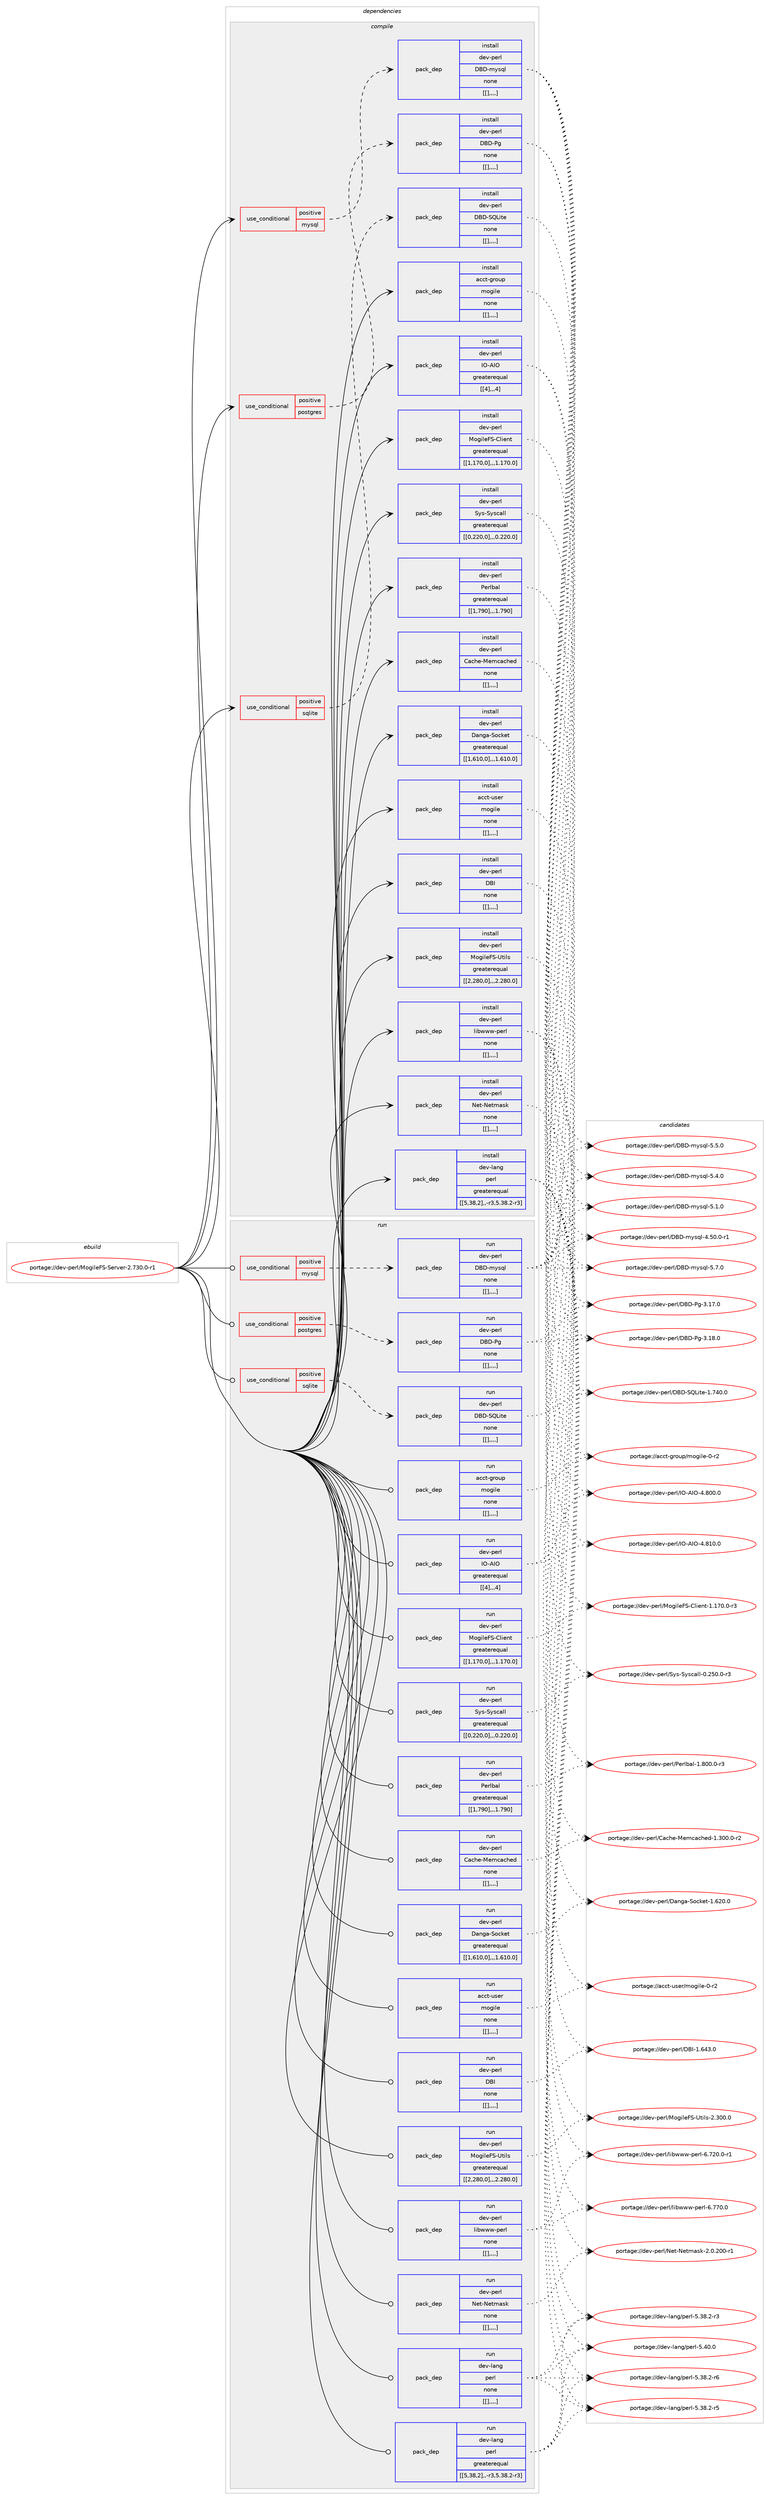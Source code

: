 digraph prolog {

# *************
# Graph options
# *************

newrank=true;
concentrate=true;
compound=true;
graph [rankdir=LR,fontname=Helvetica,fontsize=10,ranksep=1.5];#, ranksep=2.5, nodesep=0.2];
edge  [arrowhead=vee];
node  [fontname=Helvetica,fontsize=10];

# **********
# The ebuild
# **********

subgraph cluster_leftcol {
color=gray;
label=<<i>ebuild</i>>;
id [label="portage://dev-perl/MogileFS-Server-2.730.0-r1", color=red, width=4, href="../dev-perl/MogileFS-Server-2.730.0-r1.svg"];
}

# ****************
# The dependencies
# ****************

subgraph cluster_midcol {
color=gray;
label=<<i>dependencies</i>>;
subgraph cluster_compile {
fillcolor="#eeeeee";
style=filled;
label=<<i>compile</i>>;
subgraph cond30477 {
dependency134381 [label=<<TABLE BORDER="0" CELLBORDER="1" CELLSPACING="0" CELLPADDING="4"><TR><TD ROWSPAN="3" CELLPADDING="10">use_conditional</TD></TR><TR><TD>positive</TD></TR><TR><TD>mysql</TD></TR></TABLE>>, shape=none, color=red];
subgraph pack102720 {
dependency134382 [label=<<TABLE BORDER="0" CELLBORDER="1" CELLSPACING="0" CELLPADDING="4" WIDTH="220"><TR><TD ROWSPAN="6" CELLPADDING="30">pack_dep</TD></TR><TR><TD WIDTH="110">install</TD></TR><TR><TD>dev-perl</TD></TR><TR><TD>DBD-mysql</TD></TR><TR><TD>none</TD></TR><TR><TD>[[],,,,]</TD></TR></TABLE>>, shape=none, color=blue];
}
dependency134381:e -> dependency134382:w [weight=20,style="dashed",arrowhead="vee"];
}
id:e -> dependency134381:w [weight=20,style="solid",arrowhead="vee"];
subgraph cond30478 {
dependency134383 [label=<<TABLE BORDER="0" CELLBORDER="1" CELLSPACING="0" CELLPADDING="4"><TR><TD ROWSPAN="3" CELLPADDING="10">use_conditional</TD></TR><TR><TD>positive</TD></TR><TR><TD>postgres</TD></TR></TABLE>>, shape=none, color=red];
subgraph pack102721 {
dependency134384 [label=<<TABLE BORDER="0" CELLBORDER="1" CELLSPACING="0" CELLPADDING="4" WIDTH="220"><TR><TD ROWSPAN="6" CELLPADDING="30">pack_dep</TD></TR><TR><TD WIDTH="110">install</TD></TR><TR><TD>dev-perl</TD></TR><TR><TD>DBD-Pg</TD></TR><TR><TD>none</TD></TR><TR><TD>[[],,,,]</TD></TR></TABLE>>, shape=none, color=blue];
}
dependency134383:e -> dependency134384:w [weight=20,style="dashed",arrowhead="vee"];
}
id:e -> dependency134383:w [weight=20,style="solid",arrowhead="vee"];
subgraph cond30479 {
dependency134385 [label=<<TABLE BORDER="0" CELLBORDER="1" CELLSPACING="0" CELLPADDING="4"><TR><TD ROWSPAN="3" CELLPADDING="10">use_conditional</TD></TR><TR><TD>positive</TD></TR><TR><TD>sqlite</TD></TR></TABLE>>, shape=none, color=red];
subgraph pack102722 {
dependency134386 [label=<<TABLE BORDER="0" CELLBORDER="1" CELLSPACING="0" CELLPADDING="4" WIDTH="220"><TR><TD ROWSPAN="6" CELLPADDING="30">pack_dep</TD></TR><TR><TD WIDTH="110">install</TD></TR><TR><TD>dev-perl</TD></TR><TR><TD>DBD-SQLite</TD></TR><TR><TD>none</TD></TR><TR><TD>[[],,,,]</TD></TR></TABLE>>, shape=none, color=blue];
}
dependency134385:e -> dependency134386:w [weight=20,style="dashed",arrowhead="vee"];
}
id:e -> dependency134385:w [weight=20,style="solid",arrowhead="vee"];
subgraph pack102723 {
dependency134387 [label=<<TABLE BORDER="0" CELLBORDER="1" CELLSPACING="0" CELLPADDING="4" WIDTH="220"><TR><TD ROWSPAN="6" CELLPADDING="30">pack_dep</TD></TR><TR><TD WIDTH="110">install</TD></TR><TR><TD>acct-group</TD></TR><TR><TD>mogile</TD></TR><TR><TD>none</TD></TR><TR><TD>[[],,,,]</TD></TR></TABLE>>, shape=none, color=blue];
}
id:e -> dependency134387:w [weight=20,style="solid",arrowhead="vee"];
subgraph pack102724 {
dependency134388 [label=<<TABLE BORDER="0" CELLBORDER="1" CELLSPACING="0" CELLPADDING="4" WIDTH="220"><TR><TD ROWSPAN="6" CELLPADDING="30">pack_dep</TD></TR><TR><TD WIDTH="110">install</TD></TR><TR><TD>acct-user</TD></TR><TR><TD>mogile</TD></TR><TR><TD>none</TD></TR><TR><TD>[[],,,,]</TD></TR></TABLE>>, shape=none, color=blue];
}
id:e -> dependency134388:w [weight=20,style="solid",arrowhead="vee"];
subgraph pack102725 {
dependency134389 [label=<<TABLE BORDER="0" CELLBORDER="1" CELLSPACING="0" CELLPADDING="4" WIDTH="220"><TR><TD ROWSPAN="6" CELLPADDING="30">pack_dep</TD></TR><TR><TD WIDTH="110">install</TD></TR><TR><TD>dev-lang</TD></TR><TR><TD>perl</TD></TR><TR><TD>greaterequal</TD></TR><TR><TD>[[5,38,2],,-r3,5.38.2-r3]</TD></TR></TABLE>>, shape=none, color=blue];
}
id:e -> dependency134389:w [weight=20,style="solid",arrowhead="vee"];
subgraph pack102726 {
dependency134390 [label=<<TABLE BORDER="0" CELLBORDER="1" CELLSPACING="0" CELLPADDING="4" WIDTH="220"><TR><TD ROWSPAN="6" CELLPADDING="30">pack_dep</TD></TR><TR><TD WIDTH="110">install</TD></TR><TR><TD>dev-perl</TD></TR><TR><TD>Cache-Memcached</TD></TR><TR><TD>none</TD></TR><TR><TD>[[],,,,]</TD></TR></TABLE>>, shape=none, color=blue];
}
id:e -> dependency134390:w [weight=20,style="solid",arrowhead="vee"];
subgraph pack102727 {
dependency134391 [label=<<TABLE BORDER="0" CELLBORDER="1" CELLSPACING="0" CELLPADDING="4" WIDTH="220"><TR><TD ROWSPAN="6" CELLPADDING="30">pack_dep</TD></TR><TR><TD WIDTH="110">install</TD></TR><TR><TD>dev-perl</TD></TR><TR><TD>DBI</TD></TR><TR><TD>none</TD></TR><TR><TD>[[],,,,]</TD></TR></TABLE>>, shape=none, color=blue];
}
id:e -> dependency134391:w [weight=20,style="solid",arrowhead="vee"];
subgraph pack102728 {
dependency134392 [label=<<TABLE BORDER="0" CELLBORDER="1" CELLSPACING="0" CELLPADDING="4" WIDTH="220"><TR><TD ROWSPAN="6" CELLPADDING="30">pack_dep</TD></TR><TR><TD WIDTH="110">install</TD></TR><TR><TD>dev-perl</TD></TR><TR><TD>Danga-Socket</TD></TR><TR><TD>greaterequal</TD></TR><TR><TD>[[1,610,0],,,1.610.0]</TD></TR></TABLE>>, shape=none, color=blue];
}
id:e -> dependency134392:w [weight=20,style="solid",arrowhead="vee"];
subgraph pack102729 {
dependency134393 [label=<<TABLE BORDER="0" CELLBORDER="1" CELLSPACING="0" CELLPADDING="4" WIDTH="220"><TR><TD ROWSPAN="6" CELLPADDING="30">pack_dep</TD></TR><TR><TD WIDTH="110">install</TD></TR><TR><TD>dev-perl</TD></TR><TR><TD>IO-AIO</TD></TR><TR><TD>greaterequal</TD></TR><TR><TD>[[4],,,4]</TD></TR></TABLE>>, shape=none, color=blue];
}
id:e -> dependency134393:w [weight=20,style="solid",arrowhead="vee"];
subgraph pack102730 {
dependency134394 [label=<<TABLE BORDER="0" CELLBORDER="1" CELLSPACING="0" CELLPADDING="4" WIDTH="220"><TR><TD ROWSPAN="6" CELLPADDING="30">pack_dep</TD></TR><TR><TD WIDTH="110">install</TD></TR><TR><TD>dev-perl</TD></TR><TR><TD>MogileFS-Client</TD></TR><TR><TD>greaterequal</TD></TR><TR><TD>[[1,170,0],,,1.170.0]</TD></TR></TABLE>>, shape=none, color=blue];
}
id:e -> dependency134394:w [weight=20,style="solid",arrowhead="vee"];
subgraph pack102731 {
dependency134395 [label=<<TABLE BORDER="0" CELLBORDER="1" CELLSPACING="0" CELLPADDING="4" WIDTH="220"><TR><TD ROWSPAN="6" CELLPADDING="30">pack_dep</TD></TR><TR><TD WIDTH="110">install</TD></TR><TR><TD>dev-perl</TD></TR><TR><TD>MogileFS-Utils</TD></TR><TR><TD>greaterequal</TD></TR><TR><TD>[[2,280,0],,,2.280.0]</TD></TR></TABLE>>, shape=none, color=blue];
}
id:e -> dependency134395:w [weight=20,style="solid",arrowhead="vee"];
subgraph pack102732 {
dependency134396 [label=<<TABLE BORDER="0" CELLBORDER="1" CELLSPACING="0" CELLPADDING="4" WIDTH="220"><TR><TD ROWSPAN="6" CELLPADDING="30">pack_dep</TD></TR><TR><TD WIDTH="110">install</TD></TR><TR><TD>dev-perl</TD></TR><TR><TD>Net-Netmask</TD></TR><TR><TD>none</TD></TR><TR><TD>[[],,,,]</TD></TR></TABLE>>, shape=none, color=blue];
}
id:e -> dependency134396:w [weight=20,style="solid",arrowhead="vee"];
subgraph pack102733 {
dependency134397 [label=<<TABLE BORDER="0" CELLBORDER="1" CELLSPACING="0" CELLPADDING="4" WIDTH="220"><TR><TD ROWSPAN="6" CELLPADDING="30">pack_dep</TD></TR><TR><TD WIDTH="110">install</TD></TR><TR><TD>dev-perl</TD></TR><TR><TD>Perlbal</TD></TR><TR><TD>greaterequal</TD></TR><TR><TD>[[1,790],,,1.790]</TD></TR></TABLE>>, shape=none, color=blue];
}
id:e -> dependency134397:w [weight=20,style="solid",arrowhead="vee"];
subgraph pack102734 {
dependency134398 [label=<<TABLE BORDER="0" CELLBORDER="1" CELLSPACING="0" CELLPADDING="4" WIDTH="220"><TR><TD ROWSPAN="6" CELLPADDING="30">pack_dep</TD></TR><TR><TD WIDTH="110">install</TD></TR><TR><TD>dev-perl</TD></TR><TR><TD>Sys-Syscall</TD></TR><TR><TD>greaterequal</TD></TR><TR><TD>[[0,220,0],,,0.220.0]</TD></TR></TABLE>>, shape=none, color=blue];
}
id:e -> dependency134398:w [weight=20,style="solid",arrowhead="vee"];
subgraph pack102735 {
dependency134399 [label=<<TABLE BORDER="0" CELLBORDER="1" CELLSPACING="0" CELLPADDING="4" WIDTH="220"><TR><TD ROWSPAN="6" CELLPADDING="30">pack_dep</TD></TR><TR><TD WIDTH="110">install</TD></TR><TR><TD>dev-perl</TD></TR><TR><TD>libwww-perl</TD></TR><TR><TD>none</TD></TR><TR><TD>[[],,,,]</TD></TR></TABLE>>, shape=none, color=blue];
}
id:e -> dependency134399:w [weight=20,style="solid",arrowhead="vee"];
}
subgraph cluster_compileandrun {
fillcolor="#eeeeee";
style=filled;
label=<<i>compile and run</i>>;
}
subgraph cluster_run {
fillcolor="#eeeeee";
style=filled;
label=<<i>run</i>>;
subgraph cond30480 {
dependency134400 [label=<<TABLE BORDER="0" CELLBORDER="1" CELLSPACING="0" CELLPADDING="4"><TR><TD ROWSPAN="3" CELLPADDING="10">use_conditional</TD></TR><TR><TD>positive</TD></TR><TR><TD>mysql</TD></TR></TABLE>>, shape=none, color=red];
subgraph pack102736 {
dependency134401 [label=<<TABLE BORDER="0" CELLBORDER="1" CELLSPACING="0" CELLPADDING="4" WIDTH="220"><TR><TD ROWSPAN="6" CELLPADDING="30">pack_dep</TD></TR><TR><TD WIDTH="110">run</TD></TR><TR><TD>dev-perl</TD></TR><TR><TD>DBD-mysql</TD></TR><TR><TD>none</TD></TR><TR><TD>[[],,,,]</TD></TR></TABLE>>, shape=none, color=blue];
}
dependency134400:e -> dependency134401:w [weight=20,style="dashed",arrowhead="vee"];
}
id:e -> dependency134400:w [weight=20,style="solid",arrowhead="odot"];
subgraph cond30481 {
dependency134402 [label=<<TABLE BORDER="0" CELLBORDER="1" CELLSPACING="0" CELLPADDING="4"><TR><TD ROWSPAN="3" CELLPADDING="10">use_conditional</TD></TR><TR><TD>positive</TD></TR><TR><TD>postgres</TD></TR></TABLE>>, shape=none, color=red];
subgraph pack102737 {
dependency134403 [label=<<TABLE BORDER="0" CELLBORDER="1" CELLSPACING="0" CELLPADDING="4" WIDTH="220"><TR><TD ROWSPAN="6" CELLPADDING="30">pack_dep</TD></TR><TR><TD WIDTH="110">run</TD></TR><TR><TD>dev-perl</TD></TR><TR><TD>DBD-Pg</TD></TR><TR><TD>none</TD></TR><TR><TD>[[],,,,]</TD></TR></TABLE>>, shape=none, color=blue];
}
dependency134402:e -> dependency134403:w [weight=20,style="dashed",arrowhead="vee"];
}
id:e -> dependency134402:w [weight=20,style="solid",arrowhead="odot"];
subgraph cond30482 {
dependency134404 [label=<<TABLE BORDER="0" CELLBORDER="1" CELLSPACING="0" CELLPADDING="4"><TR><TD ROWSPAN="3" CELLPADDING="10">use_conditional</TD></TR><TR><TD>positive</TD></TR><TR><TD>sqlite</TD></TR></TABLE>>, shape=none, color=red];
subgraph pack102738 {
dependency134405 [label=<<TABLE BORDER="0" CELLBORDER="1" CELLSPACING="0" CELLPADDING="4" WIDTH="220"><TR><TD ROWSPAN="6" CELLPADDING="30">pack_dep</TD></TR><TR><TD WIDTH="110">run</TD></TR><TR><TD>dev-perl</TD></TR><TR><TD>DBD-SQLite</TD></TR><TR><TD>none</TD></TR><TR><TD>[[],,,,]</TD></TR></TABLE>>, shape=none, color=blue];
}
dependency134404:e -> dependency134405:w [weight=20,style="dashed",arrowhead="vee"];
}
id:e -> dependency134404:w [weight=20,style="solid",arrowhead="odot"];
subgraph pack102739 {
dependency134406 [label=<<TABLE BORDER="0" CELLBORDER="1" CELLSPACING="0" CELLPADDING="4" WIDTH="220"><TR><TD ROWSPAN="6" CELLPADDING="30">pack_dep</TD></TR><TR><TD WIDTH="110">run</TD></TR><TR><TD>acct-group</TD></TR><TR><TD>mogile</TD></TR><TR><TD>none</TD></TR><TR><TD>[[],,,,]</TD></TR></TABLE>>, shape=none, color=blue];
}
id:e -> dependency134406:w [weight=20,style="solid",arrowhead="odot"];
subgraph pack102740 {
dependency134407 [label=<<TABLE BORDER="0" CELLBORDER="1" CELLSPACING="0" CELLPADDING="4" WIDTH="220"><TR><TD ROWSPAN="6" CELLPADDING="30">pack_dep</TD></TR><TR><TD WIDTH="110">run</TD></TR><TR><TD>acct-user</TD></TR><TR><TD>mogile</TD></TR><TR><TD>none</TD></TR><TR><TD>[[],,,,]</TD></TR></TABLE>>, shape=none, color=blue];
}
id:e -> dependency134407:w [weight=20,style="solid",arrowhead="odot"];
subgraph pack102741 {
dependency134408 [label=<<TABLE BORDER="0" CELLBORDER="1" CELLSPACING="0" CELLPADDING="4" WIDTH="220"><TR><TD ROWSPAN="6" CELLPADDING="30">pack_dep</TD></TR><TR><TD WIDTH="110">run</TD></TR><TR><TD>dev-lang</TD></TR><TR><TD>perl</TD></TR><TR><TD>greaterequal</TD></TR><TR><TD>[[5,38,2],,-r3,5.38.2-r3]</TD></TR></TABLE>>, shape=none, color=blue];
}
id:e -> dependency134408:w [weight=20,style="solid",arrowhead="odot"];
subgraph pack102742 {
dependency134409 [label=<<TABLE BORDER="0" CELLBORDER="1" CELLSPACING="0" CELLPADDING="4" WIDTH="220"><TR><TD ROWSPAN="6" CELLPADDING="30">pack_dep</TD></TR><TR><TD WIDTH="110">run</TD></TR><TR><TD>dev-lang</TD></TR><TR><TD>perl</TD></TR><TR><TD>none</TD></TR><TR><TD>[[],,,,]</TD></TR></TABLE>>, shape=none, color=blue];
}
id:e -> dependency134409:w [weight=20,style="solid",arrowhead="odot"];
subgraph pack102743 {
dependency134410 [label=<<TABLE BORDER="0" CELLBORDER="1" CELLSPACING="0" CELLPADDING="4" WIDTH="220"><TR><TD ROWSPAN="6" CELLPADDING="30">pack_dep</TD></TR><TR><TD WIDTH="110">run</TD></TR><TR><TD>dev-perl</TD></TR><TR><TD>Cache-Memcached</TD></TR><TR><TD>none</TD></TR><TR><TD>[[],,,,]</TD></TR></TABLE>>, shape=none, color=blue];
}
id:e -> dependency134410:w [weight=20,style="solid",arrowhead="odot"];
subgraph pack102744 {
dependency134411 [label=<<TABLE BORDER="0" CELLBORDER="1" CELLSPACING="0" CELLPADDING="4" WIDTH="220"><TR><TD ROWSPAN="6" CELLPADDING="30">pack_dep</TD></TR><TR><TD WIDTH="110">run</TD></TR><TR><TD>dev-perl</TD></TR><TR><TD>DBI</TD></TR><TR><TD>none</TD></TR><TR><TD>[[],,,,]</TD></TR></TABLE>>, shape=none, color=blue];
}
id:e -> dependency134411:w [weight=20,style="solid",arrowhead="odot"];
subgraph pack102745 {
dependency134412 [label=<<TABLE BORDER="0" CELLBORDER="1" CELLSPACING="0" CELLPADDING="4" WIDTH="220"><TR><TD ROWSPAN="6" CELLPADDING="30">pack_dep</TD></TR><TR><TD WIDTH="110">run</TD></TR><TR><TD>dev-perl</TD></TR><TR><TD>Danga-Socket</TD></TR><TR><TD>greaterequal</TD></TR><TR><TD>[[1,610,0],,,1.610.0]</TD></TR></TABLE>>, shape=none, color=blue];
}
id:e -> dependency134412:w [weight=20,style="solid",arrowhead="odot"];
subgraph pack102746 {
dependency134413 [label=<<TABLE BORDER="0" CELLBORDER="1" CELLSPACING="0" CELLPADDING="4" WIDTH="220"><TR><TD ROWSPAN="6" CELLPADDING="30">pack_dep</TD></TR><TR><TD WIDTH="110">run</TD></TR><TR><TD>dev-perl</TD></TR><TR><TD>IO-AIO</TD></TR><TR><TD>greaterequal</TD></TR><TR><TD>[[4],,,4]</TD></TR></TABLE>>, shape=none, color=blue];
}
id:e -> dependency134413:w [weight=20,style="solid",arrowhead="odot"];
subgraph pack102747 {
dependency134414 [label=<<TABLE BORDER="0" CELLBORDER="1" CELLSPACING="0" CELLPADDING="4" WIDTH="220"><TR><TD ROWSPAN="6" CELLPADDING="30">pack_dep</TD></TR><TR><TD WIDTH="110">run</TD></TR><TR><TD>dev-perl</TD></TR><TR><TD>MogileFS-Client</TD></TR><TR><TD>greaterequal</TD></TR><TR><TD>[[1,170,0],,,1.170.0]</TD></TR></TABLE>>, shape=none, color=blue];
}
id:e -> dependency134414:w [weight=20,style="solid",arrowhead="odot"];
subgraph pack102748 {
dependency134415 [label=<<TABLE BORDER="0" CELLBORDER="1" CELLSPACING="0" CELLPADDING="4" WIDTH="220"><TR><TD ROWSPAN="6" CELLPADDING="30">pack_dep</TD></TR><TR><TD WIDTH="110">run</TD></TR><TR><TD>dev-perl</TD></TR><TR><TD>MogileFS-Utils</TD></TR><TR><TD>greaterequal</TD></TR><TR><TD>[[2,280,0],,,2.280.0]</TD></TR></TABLE>>, shape=none, color=blue];
}
id:e -> dependency134415:w [weight=20,style="solid",arrowhead="odot"];
subgraph pack102749 {
dependency134416 [label=<<TABLE BORDER="0" CELLBORDER="1" CELLSPACING="0" CELLPADDING="4" WIDTH="220"><TR><TD ROWSPAN="6" CELLPADDING="30">pack_dep</TD></TR><TR><TD WIDTH="110">run</TD></TR><TR><TD>dev-perl</TD></TR><TR><TD>Net-Netmask</TD></TR><TR><TD>none</TD></TR><TR><TD>[[],,,,]</TD></TR></TABLE>>, shape=none, color=blue];
}
id:e -> dependency134416:w [weight=20,style="solid",arrowhead="odot"];
subgraph pack102750 {
dependency134417 [label=<<TABLE BORDER="0" CELLBORDER="1" CELLSPACING="0" CELLPADDING="4" WIDTH="220"><TR><TD ROWSPAN="6" CELLPADDING="30">pack_dep</TD></TR><TR><TD WIDTH="110">run</TD></TR><TR><TD>dev-perl</TD></TR><TR><TD>Perlbal</TD></TR><TR><TD>greaterequal</TD></TR><TR><TD>[[1,790],,,1.790]</TD></TR></TABLE>>, shape=none, color=blue];
}
id:e -> dependency134417:w [weight=20,style="solid",arrowhead="odot"];
subgraph pack102751 {
dependency134418 [label=<<TABLE BORDER="0" CELLBORDER="1" CELLSPACING="0" CELLPADDING="4" WIDTH="220"><TR><TD ROWSPAN="6" CELLPADDING="30">pack_dep</TD></TR><TR><TD WIDTH="110">run</TD></TR><TR><TD>dev-perl</TD></TR><TR><TD>Sys-Syscall</TD></TR><TR><TD>greaterequal</TD></TR><TR><TD>[[0,220,0],,,0.220.0]</TD></TR></TABLE>>, shape=none, color=blue];
}
id:e -> dependency134418:w [weight=20,style="solid",arrowhead="odot"];
subgraph pack102752 {
dependency134419 [label=<<TABLE BORDER="0" CELLBORDER="1" CELLSPACING="0" CELLPADDING="4" WIDTH="220"><TR><TD ROWSPAN="6" CELLPADDING="30">pack_dep</TD></TR><TR><TD WIDTH="110">run</TD></TR><TR><TD>dev-perl</TD></TR><TR><TD>libwww-perl</TD></TR><TR><TD>none</TD></TR><TR><TD>[[],,,,]</TD></TR></TABLE>>, shape=none, color=blue];
}
id:e -> dependency134419:w [weight=20,style="solid",arrowhead="odot"];
}
}

# **************
# The candidates
# **************

subgraph cluster_choices {
rank=same;
color=gray;
label=<<i>candidates</i>>;

subgraph choice102720 {
color=black;
nodesep=1;
choice100101118451121011141084768666845109121115113108455346554648 [label="portage://dev-perl/DBD-mysql-5.7.0", color=red, width=4,href="../dev-perl/DBD-mysql-5.7.0.svg"];
choice100101118451121011141084768666845109121115113108455346534648 [label="portage://dev-perl/DBD-mysql-5.5.0", color=red, width=4,href="../dev-perl/DBD-mysql-5.5.0.svg"];
choice100101118451121011141084768666845109121115113108455346524648 [label="portage://dev-perl/DBD-mysql-5.4.0", color=red, width=4,href="../dev-perl/DBD-mysql-5.4.0.svg"];
choice100101118451121011141084768666845109121115113108455346494648 [label="portage://dev-perl/DBD-mysql-5.1.0", color=red, width=4,href="../dev-perl/DBD-mysql-5.1.0.svg"];
choice100101118451121011141084768666845109121115113108455246534846484511449 [label="portage://dev-perl/DBD-mysql-4.50.0-r1", color=red, width=4,href="../dev-perl/DBD-mysql-4.50.0-r1.svg"];
dependency134382:e -> choice100101118451121011141084768666845109121115113108455346554648:w [style=dotted,weight="100"];
dependency134382:e -> choice100101118451121011141084768666845109121115113108455346534648:w [style=dotted,weight="100"];
dependency134382:e -> choice100101118451121011141084768666845109121115113108455346524648:w [style=dotted,weight="100"];
dependency134382:e -> choice100101118451121011141084768666845109121115113108455346494648:w [style=dotted,weight="100"];
dependency134382:e -> choice100101118451121011141084768666845109121115113108455246534846484511449:w [style=dotted,weight="100"];
}
subgraph choice102721 {
color=black;
nodesep=1;
choice1001011184511210111410847686668458010345514649564648 [label="portage://dev-perl/DBD-Pg-3.18.0", color=red, width=4,href="../dev-perl/DBD-Pg-3.18.0.svg"];
choice1001011184511210111410847686668458010345514649554648 [label="portage://dev-perl/DBD-Pg-3.17.0", color=red, width=4,href="../dev-perl/DBD-Pg-3.17.0.svg"];
dependency134384:e -> choice1001011184511210111410847686668458010345514649564648:w [style=dotted,weight="100"];
dependency134384:e -> choice1001011184511210111410847686668458010345514649554648:w [style=dotted,weight="100"];
}
subgraph choice102722 {
color=black;
nodesep=1;
choice1001011184511210111410847686668458381761051161014549465552484648 [label="portage://dev-perl/DBD-SQLite-1.740.0", color=red, width=4,href="../dev-perl/DBD-SQLite-1.740.0.svg"];
dependency134386:e -> choice1001011184511210111410847686668458381761051161014549465552484648:w [style=dotted,weight="100"];
}
subgraph choice102723 {
color=black;
nodesep=1;
choice979999116451031141111171124710911110310510810145484511450 [label="portage://acct-group/mogile-0-r2", color=red, width=4,href="../acct-group/mogile-0-r2.svg"];
dependency134387:e -> choice979999116451031141111171124710911110310510810145484511450:w [style=dotted,weight="100"];
}
subgraph choice102724 {
color=black;
nodesep=1;
choice979999116451171151011144710911110310510810145484511450 [label="portage://acct-user/mogile-0-r2", color=red, width=4,href="../acct-user/mogile-0-r2.svg"];
dependency134388:e -> choice979999116451171151011144710911110310510810145484511450:w [style=dotted,weight="100"];
}
subgraph choice102725 {
color=black;
nodesep=1;
choice10010111845108971101034711210111410845534652484648 [label="portage://dev-lang/perl-5.40.0", color=red, width=4,href="../dev-lang/perl-5.40.0.svg"];
choice100101118451089711010347112101114108455346515646504511454 [label="portage://dev-lang/perl-5.38.2-r6", color=red, width=4,href="../dev-lang/perl-5.38.2-r6.svg"];
choice100101118451089711010347112101114108455346515646504511453 [label="portage://dev-lang/perl-5.38.2-r5", color=red, width=4,href="../dev-lang/perl-5.38.2-r5.svg"];
choice100101118451089711010347112101114108455346515646504511451 [label="portage://dev-lang/perl-5.38.2-r3", color=red, width=4,href="../dev-lang/perl-5.38.2-r3.svg"];
dependency134389:e -> choice10010111845108971101034711210111410845534652484648:w [style=dotted,weight="100"];
dependency134389:e -> choice100101118451089711010347112101114108455346515646504511454:w [style=dotted,weight="100"];
dependency134389:e -> choice100101118451089711010347112101114108455346515646504511453:w [style=dotted,weight="100"];
dependency134389:e -> choice100101118451089711010347112101114108455346515646504511451:w [style=dotted,weight="100"];
}
subgraph choice102726 {
color=black;
nodesep=1;
choice1001011184511210111410847679799104101457710110999979910410110045494651484846484511450 [label="portage://dev-perl/Cache-Memcached-1.300.0-r2", color=red, width=4,href="../dev-perl/Cache-Memcached-1.300.0-r2.svg"];
dependency134390:e -> choice1001011184511210111410847679799104101457710110999979910410110045494651484846484511450:w [style=dotted,weight="100"];
}
subgraph choice102727 {
color=black;
nodesep=1;
choice10010111845112101114108476866734549465452514648 [label="portage://dev-perl/DBI-1.643.0", color=red, width=4,href="../dev-perl/DBI-1.643.0.svg"];
dependency134391:e -> choice10010111845112101114108476866734549465452514648:w [style=dotted,weight="100"];
}
subgraph choice102728 {
color=black;
nodesep=1;
choice10010111845112101114108476897110103974583111991071011164549465450484648 [label="portage://dev-perl/Danga-Socket-1.620.0", color=red, width=4,href="../dev-perl/Danga-Socket-1.620.0.svg"];
dependency134392:e -> choice10010111845112101114108476897110103974583111991071011164549465450484648:w [style=dotted,weight="100"];
}
subgraph choice102729 {
color=black;
nodesep=1;
choice10010111845112101114108477379456573794552465649484648 [label="portage://dev-perl/IO-AIO-4.810.0", color=red, width=4,href="../dev-perl/IO-AIO-4.810.0.svg"];
choice10010111845112101114108477379456573794552465648484648 [label="portage://dev-perl/IO-AIO-4.800.0", color=red, width=4,href="../dev-perl/IO-AIO-4.800.0.svg"];
dependency134393:e -> choice10010111845112101114108477379456573794552465649484648:w [style=dotted,weight="100"];
dependency134393:e -> choice10010111845112101114108477379456573794552465648484648:w [style=dotted,weight="100"];
}
subgraph choice102730 {
color=black;
nodesep=1;
choice1001011184511210111410847771111031051081017083456710810510111011645494649554846484511451 [label="portage://dev-perl/MogileFS-Client-1.170.0-r3", color=red, width=4,href="../dev-perl/MogileFS-Client-1.170.0-r3.svg"];
dependency134394:e -> choice1001011184511210111410847771111031051081017083456710810510111011645494649554846484511451:w [style=dotted,weight="100"];
}
subgraph choice102731 {
color=black;
nodesep=1;
choice100101118451121011141084777111103105108101708345851161051081154550465148484648 [label="portage://dev-perl/MogileFS-Utils-2.300.0", color=red, width=4,href="../dev-perl/MogileFS-Utils-2.300.0.svg"];
dependency134395:e -> choice100101118451121011141084777111103105108101708345851161051081154550465148484648:w [style=dotted,weight="100"];
}
subgraph choice102732 {
color=black;
nodesep=1;
choice10010111845112101114108477810111645781011161099711510745504648465048484511449 [label="portage://dev-perl/Net-Netmask-2.0.200-r1", color=red, width=4,href="../dev-perl/Net-Netmask-2.0.200-r1.svg"];
dependency134396:e -> choice10010111845112101114108477810111645781011161099711510745504648465048484511449:w [style=dotted,weight="100"];
}
subgraph choice102733 {
color=black;
nodesep=1;
choice100101118451121011141084780101114108989710845494656484846484511451 [label="portage://dev-perl/Perlbal-1.800.0-r3", color=red, width=4,href="../dev-perl/Perlbal-1.800.0-r3.svg"];
dependency134397:e -> choice100101118451121011141084780101114108989710845494656484846484511451:w [style=dotted,weight="100"];
}
subgraph choice102734 {
color=black;
nodesep=1;
choice1001011184511210111410847831211154583121115999710810845484650534846484511451 [label="portage://dev-perl/Sys-Syscall-0.250.0-r3", color=red, width=4,href="../dev-perl/Sys-Syscall-0.250.0-r3.svg"];
dependency134398:e -> choice1001011184511210111410847831211154583121115999710810845484650534846484511451:w [style=dotted,weight="100"];
}
subgraph choice102735 {
color=black;
nodesep=1;
choice100101118451121011141084710810598119119119451121011141084554465555484648 [label="portage://dev-perl/libwww-perl-6.770.0", color=red, width=4,href="../dev-perl/libwww-perl-6.770.0.svg"];
choice1001011184511210111410847108105981191191194511210111410845544655504846484511449 [label="portage://dev-perl/libwww-perl-6.720.0-r1", color=red, width=4,href="../dev-perl/libwww-perl-6.720.0-r1.svg"];
dependency134399:e -> choice100101118451121011141084710810598119119119451121011141084554465555484648:w [style=dotted,weight="100"];
dependency134399:e -> choice1001011184511210111410847108105981191191194511210111410845544655504846484511449:w [style=dotted,weight="100"];
}
subgraph choice102736 {
color=black;
nodesep=1;
choice100101118451121011141084768666845109121115113108455346554648 [label="portage://dev-perl/DBD-mysql-5.7.0", color=red, width=4,href="../dev-perl/DBD-mysql-5.7.0.svg"];
choice100101118451121011141084768666845109121115113108455346534648 [label="portage://dev-perl/DBD-mysql-5.5.0", color=red, width=4,href="../dev-perl/DBD-mysql-5.5.0.svg"];
choice100101118451121011141084768666845109121115113108455346524648 [label="portage://dev-perl/DBD-mysql-5.4.0", color=red, width=4,href="../dev-perl/DBD-mysql-5.4.0.svg"];
choice100101118451121011141084768666845109121115113108455346494648 [label="portage://dev-perl/DBD-mysql-5.1.0", color=red, width=4,href="../dev-perl/DBD-mysql-5.1.0.svg"];
choice100101118451121011141084768666845109121115113108455246534846484511449 [label="portage://dev-perl/DBD-mysql-4.50.0-r1", color=red, width=4,href="../dev-perl/DBD-mysql-4.50.0-r1.svg"];
dependency134401:e -> choice100101118451121011141084768666845109121115113108455346554648:w [style=dotted,weight="100"];
dependency134401:e -> choice100101118451121011141084768666845109121115113108455346534648:w [style=dotted,weight="100"];
dependency134401:e -> choice100101118451121011141084768666845109121115113108455346524648:w [style=dotted,weight="100"];
dependency134401:e -> choice100101118451121011141084768666845109121115113108455346494648:w [style=dotted,weight="100"];
dependency134401:e -> choice100101118451121011141084768666845109121115113108455246534846484511449:w [style=dotted,weight="100"];
}
subgraph choice102737 {
color=black;
nodesep=1;
choice1001011184511210111410847686668458010345514649564648 [label="portage://dev-perl/DBD-Pg-3.18.0", color=red, width=4,href="../dev-perl/DBD-Pg-3.18.0.svg"];
choice1001011184511210111410847686668458010345514649554648 [label="portage://dev-perl/DBD-Pg-3.17.0", color=red, width=4,href="../dev-perl/DBD-Pg-3.17.0.svg"];
dependency134403:e -> choice1001011184511210111410847686668458010345514649564648:w [style=dotted,weight="100"];
dependency134403:e -> choice1001011184511210111410847686668458010345514649554648:w [style=dotted,weight="100"];
}
subgraph choice102738 {
color=black;
nodesep=1;
choice1001011184511210111410847686668458381761051161014549465552484648 [label="portage://dev-perl/DBD-SQLite-1.740.0", color=red, width=4,href="../dev-perl/DBD-SQLite-1.740.0.svg"];
dependency134405:e -> choice1001011184511210111410847686668458381761051161014549465552484648:w [style=dotted,weight="100"];
}
subgraph choice102739 {
color=black;
nodesep=1;
choice979999116451031141111171124710911110310510810145484511450 [label="portage://acct-group/mogile-0-r2", color=red, width=4,href="../acct-group/mogile-0-r2.svg"];
dependency134406:e -> choice979999116451031141111171124710911110310510810145484511450:w [style=dotted,weight="100"];
}
subgraph choice102740 {
color=black;
nodesep=1;
choice979999116451171151011144710911110310510810145484511450 [label="portage://acct-user/mogile-0-r2", color=red, width=4,href="../acct-user/mogile-0-r2.svg"];
dependency134407:e -> choice979999116451171151011144710911110310510810145484511450:w [style=dotted,weight="100"];
}
subgraph choice102741 {
color=black;
nodesep=1;
choice10010111845108971101034711210111410845534652484648 [label="portage://dev-lang/perl-5.40.0", color=red, width=4,href="../dev-lang/perl-5.40.0.svg"];
choice100101118451089711010347112101114108455346515646504511454 [label="portage://dev-lang/perl-5.38.2-r6", color=red, width=4,href="../dev-lang/perl-5.38.2-r6.svg"];
choice100101118451089711010347112101114108455346515646504511453 [label="portage://dev-lang/perl-5.38.2-r5", color=red, width=4,href="../dev-lang/perl-5.38.2-r5.svg"];
choice100101118451089711010347112101114108455346515646504511451 [label="portage://dev-lang/perl-5.38.2-r3", color=red, width=4,href="../dev-lang/perl-5.38.2-r3.svg"];
dependency134408:e -> choice10010111845108971101034711210111410845534652484648:w [style=dotted,weight="100"];
dependency134408:e -> choice100101118451089711010347112101114108455346515646504511454:w [style=dotted,weight="100"];
dependency134408:e -> choice100101118451089711010347112101114108455346515646504511453:w [style=dotted,weight="100"];
dependency134408:e -> choice100101118451089711010347112101114108455346515646504511451:w [style=dotted,weight="100"];
}
subgraph choice102742 {
color=black;
nodesep=1;
choice10010111845108971101034711210111410845534652484648 [label="portage://dev-lang/perl-5.40.0", color=red, width=4,href="../dev-lang/perl-5.40.0.svg"];
choice100101118451089711010347112101114108455346515646504511454 [label="portage://dev-lang/perl-5.38.2-r6", color=red, width=4,href="../dev-lang/perl-5.38.2-r6.svg"];
choice100101118451089711010347112101114108455346515646504511453 [label="portage://dev-lang/perl-5.38.2-r5", color=red, width=4,href="../dev-lang/perl-5.38.2-r5.svg"];
choice100101118451089711010347112101114108455346515646504511451 [label="portage://dev-lang/perl-5.38.2-r3", color=red, width=4,href="../dev-lang/perl-5.38.2-r3.svg"];
dependency134409:e -> choice10010111845108971101034711210111410845534652484648:w [style=dotted,weight="100"];
dependency134409:e -> choice100101118451089711010347112101114108455346515646504511454:w [style=dotted,weight="100"];
dependency134409:e -> choice100101118451089711010347112101114108455346515646504511453:w [style=dotted,weight="100"];
dependency134409:e -> choice100101118451089711010347112101114108455346515646504511451:w [style=dotted,weight="100"];
}
subgraph choice102743 {
color=black;
nodesep=1;
choice1001011184511210111410847679799104101457710110999979910410110045494651484846484511450 [label="portage://dev-perl/Cache-Memcached-1.300.0-r2", color=red, width=4,href="../dev-perl/Cache-Memcached-1.300.0-r2.svg"];
dependency134410:e -> choice1001011184511210111410847679799104101457710110999979910410110045494651484846484511450:w [style=dotted,weight="100"];
}
subgraph choice102744 {
color=black;
nodesep=1;
choice10010111845112101114108476866734549465452514648 [label="portage://dev-perl/DBI-1.643.0", color=red, width=4,href="../dev-perl/DBI-1.643.0.svg"];
dependency134411:e -> choice10010111845112101114108476866734549465452514648:w [style=dotted,weight="100"];
}
subgraph choice102745 {
color=black;
nodesep=1;
choice10010111845112101114108476897110103974583111991071011164549465450484648 [label="portage://dev-perl/Danga-Socket-1.620.0", color=red, width=4,href="../dev-perl/Danga-Socket-1.620.0.svg"];
dependency134412:e -> choice10010111845112101114108476897110103974583111991071011164549465450484648:w [style=dotted,weight="100"];
}
subgraph choice102746 {
color=black;
nodesep=1;
choice10010111845112101114108477379456573794552465649484648 [label="portage://dev-perl/IO-AIO-4.810.0", color=red, width=4,href="../dev-perl/IO-AIO-4.810.0.svg"];
choice10010111845112101114108477379456573794552465648484648 [label="portage://dev-perl/IO-AIO-4.800.0", color=red, width=4,href="../dev-perl/IO-AIO-4.800.0.svg"];
dependency134413:e -> choice10010111845112101114108477379456573794552465649484648:w [style=dotted,weight="100"];
dependency134413:e -> choice10010111845112101114108477379456573794552465648484648:w [style=dotted,weight="100"];
}
subgraph choice102747 {
color=black;
nodesep=1;
choice1001011184511210111410847771111031051081017083456710810510111011645494649554846484511451 [label="portage://dev-perl/MogileFS-Client-1.170.0-r3", color=red, width=4,href="../dev-perl/MogileFS-Client-1.170.0-r3.svg"];
dependency134414:e -> choice1001011184511210111410847771111031051081017083456710810510111011645494649554846484511451:w [style=dotted,weight="100"];
}
subgraph choice102748 {
color=black;
nodesep=1;
choice100101118451121011141084777111103105108101708345851161051081154550465148484648 [label="portage://dev-perl/MogileFS-Utils-2.300.0", color=red, width=4,href="../dev-perl/MogileFS-Utils-2.300.0.svg"];
dependency134415:e -> choice100101118451121011141084777111103105108101708345851161051081154550465148484648:w [style=dotted,weight="100"];
}
subgraph choice102749 {
color=black;
nodesep=1;
choice10010111845112101114108477810111645781011161099711510745504648465048484511449 [label="portage://dev-perl/Net-Netmask-2.0.200-r1", color=red, width=4,href="../dev-perl/Net-Netmask-2.0.200-r1.svg"];
dependency134416:e -> choice10010111845112101114108477810111645781011161099711510745504648465048484511449:w [style=dotted,weight="100"];
}
subgraph choice102750 {
color=black;
nodesep=1;
choice100101118451121011141084780101114108989710845494656484846484511451 [label="portage://dev-perl/Perlbal-1.800.0-r3", color=red, width=4,href="../dev-perl/Perlbal-1.800.0-r3.svg"];
dependency134417:e -> choice100101118451121011141084780101114108989710845494656484846484511451:w [style=dotted,weight="100"];
}
subgraph choice102751 {
color=black;
nodesep=1;
choice1001011184511210111410847831211154583121115999710810845484650534846484511451 [label="portage://dev-perl/Sys-Syscall-0.250.0-r3", color=red, width=4,href="../dev-perl/Sys-Syscall-0.250.0-r3.svg"];
dependency134418:e -> choice1001011184511210111410847831211154583121115999710810845484650534846484511451:w [style=dotted,weight="100"];
}
subgraph choice102752 {
color=black;
nodesep=1;
choice100101118451121011141084710810598119119119451121011141084554465555484648 [label="portage://dev-perl/libwww-perl-6.770.0", color=red, width=4,href="../dev-perl/libwww-perl-6.770.0.svg"];
choice1001011184511210111410847108105981191191194511210111410845544655504846484511449 [label="portage://dev-perl/libwww-perl-6.720.0-r1", color=red, width=4,href="../dev-perl/libwww-perl-6.720.0-r1.svg"];
dependency134419:e -> choice100101118451121011141084710810598119119119451121011141084554465555484648:w [style=dotted,weight="100"];
dependency134419:e -> choice1001011184511210111410847108105981191191194511210111410845544655504846484511449:w [style=dotted,weight="100"];
}
}

}
